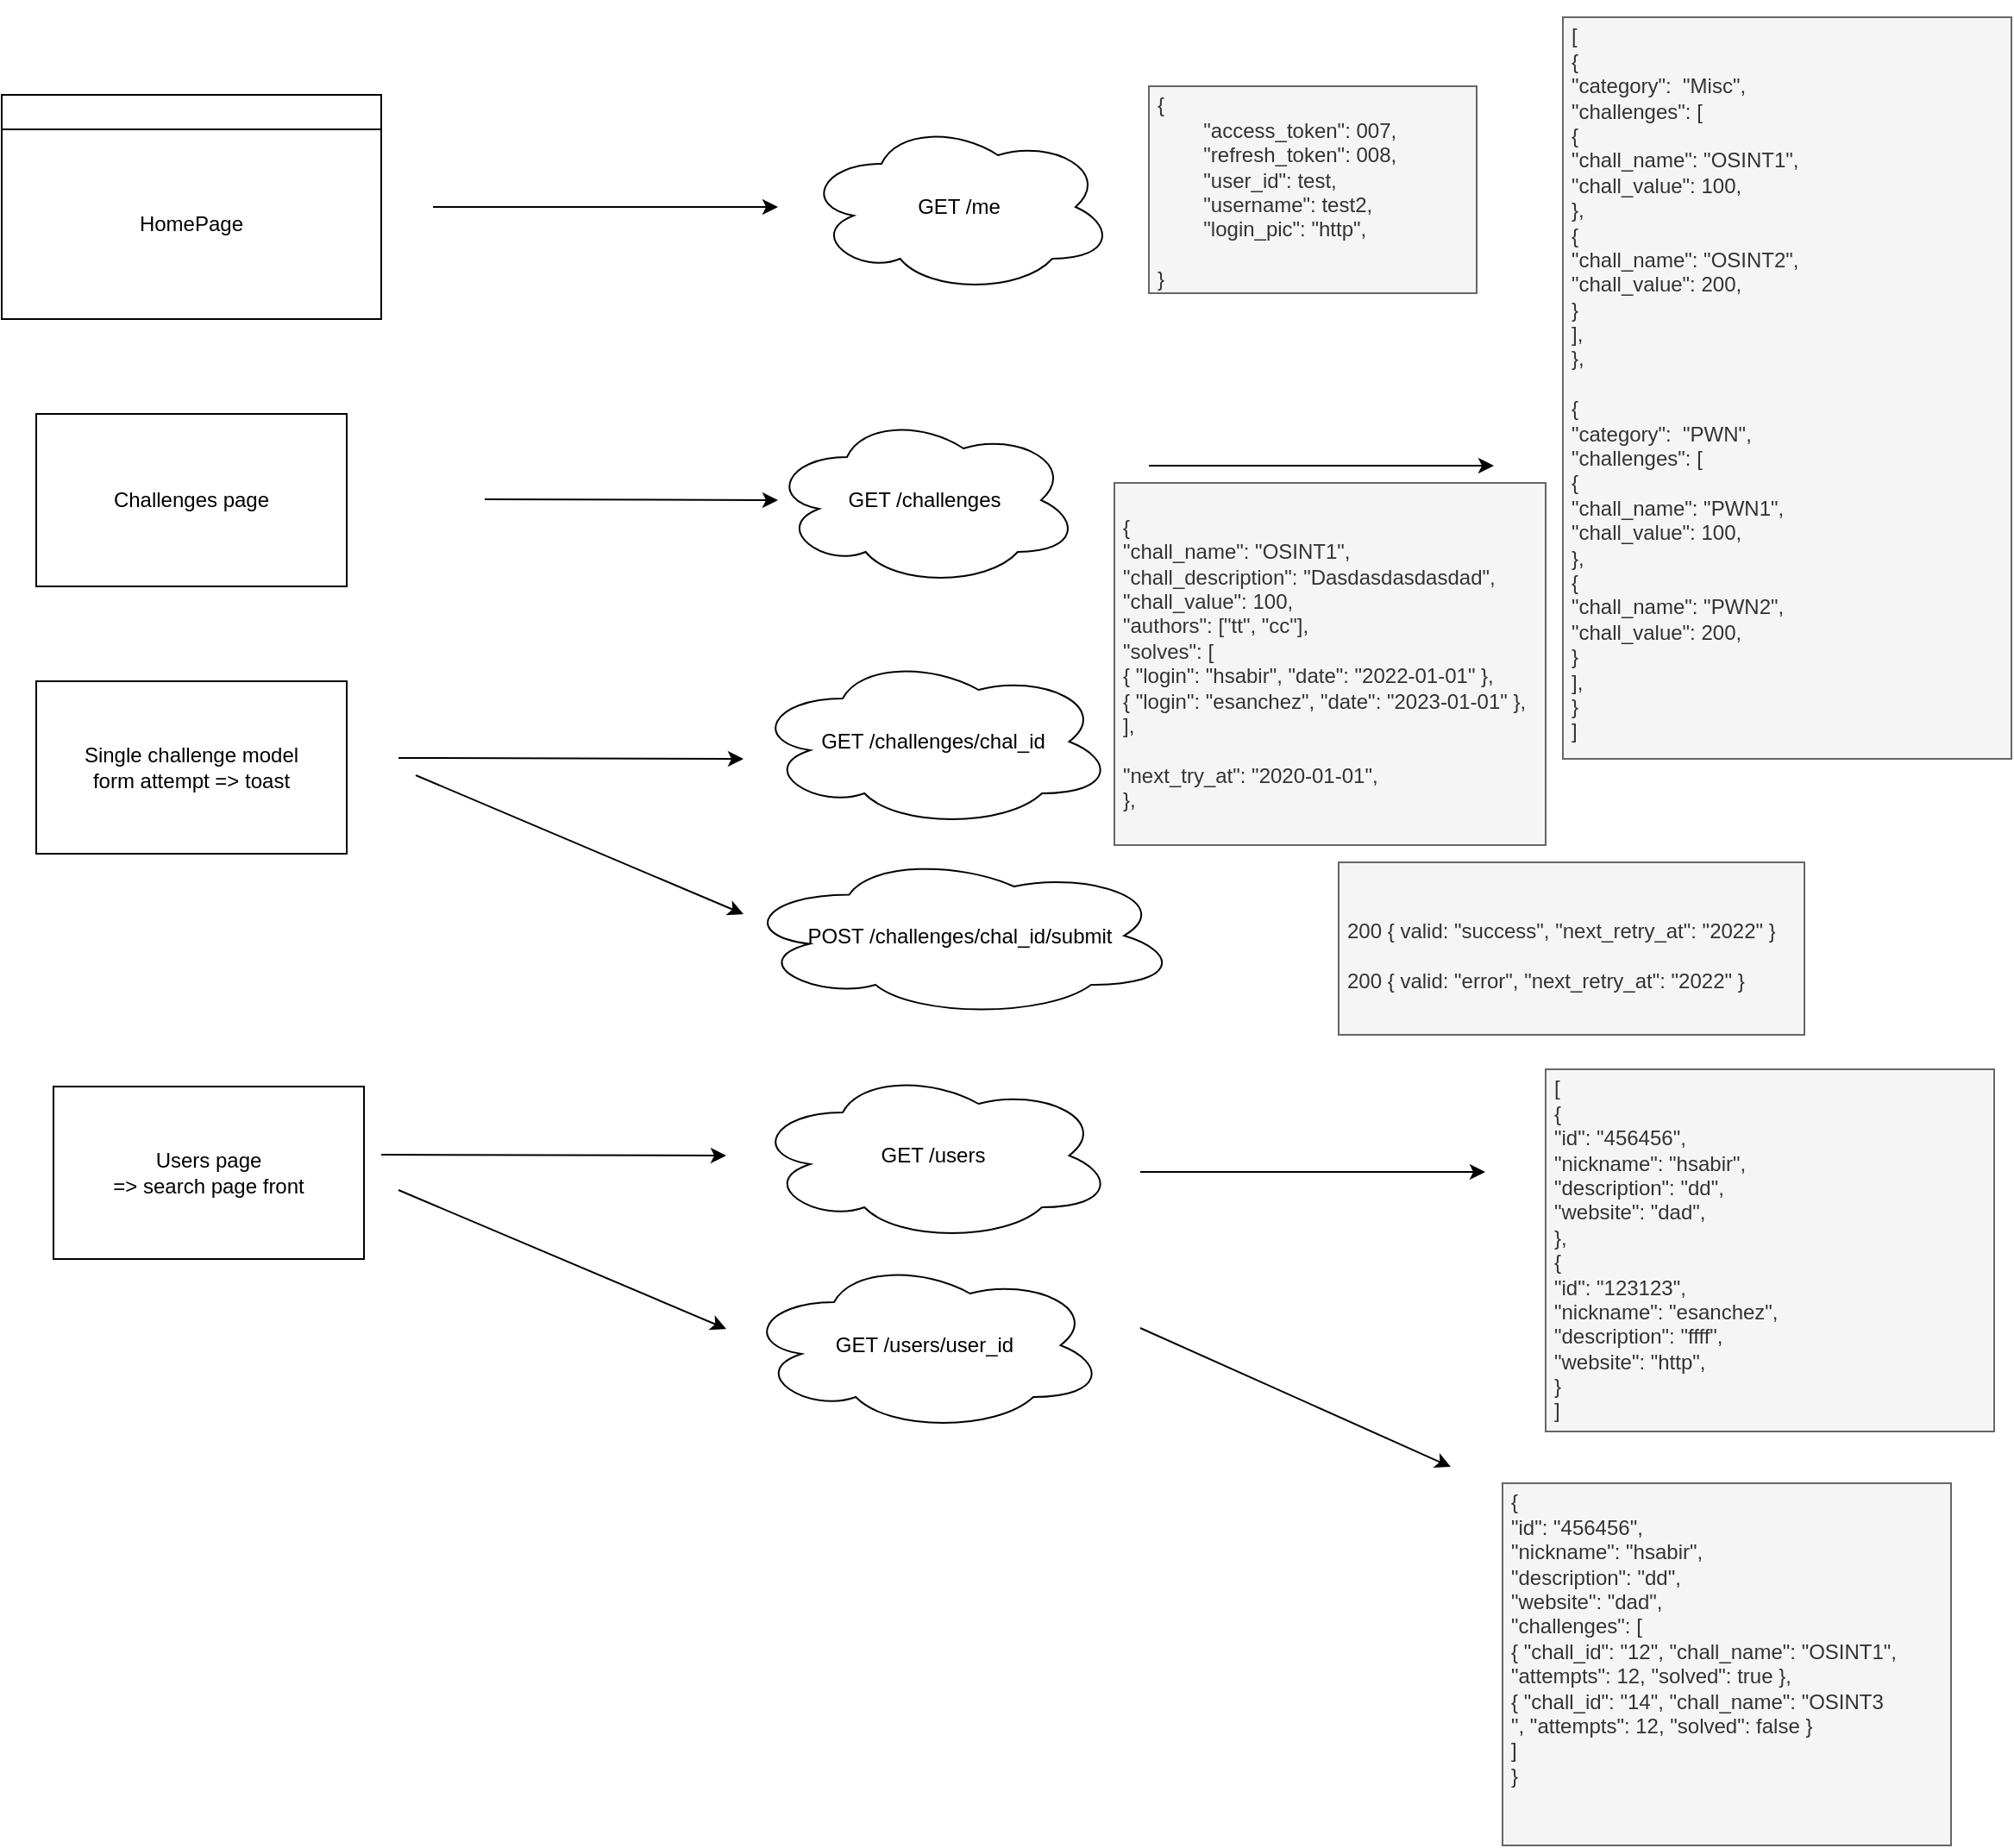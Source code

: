 <mxfile version="22.1.16" type="github">
  <diagram name="Page-1" id="G05O5_YYgxqbt6i5roDU">
    <mxGraphModel dx="1449" dy="1055" grid="1" gridSize="10" guides="1" tooltips="1" connect="1" arrows="1" fold="1" page="1" pageScale="1" pageWidth="827" pageHeight="1169" math="0" shadow="0">
      <root>
        <mxCell id="0" />
        <mxCell id="1" parent="0" />
        <mxCell id="OtI3DSjAlYHmoeJ0P0GL-44" value="&lt;div&gt;HomePage&lt;/div&gt;" style="rounded=0;whiteSpace=wrap;html=1;" vertex="1" parent="1">
          <mxGeometry x="70" y="75" width="220" height="110" as="geometry" />
        </mxCell>
        <mxCell id="OtI3DSjAlYHmoeJ0P0GL-45" value="" style="rounded=0;whiteSpace=wrap;html=1;" vertex="1" parent="1">
          <mxGeometry x="70" y="55" width="220" height="20" as="geometry" />
        </mxCell>
        <mxCell id="OtI3DSjAlYHmoeJ0P0GL-46" value="" style="endArrow=classic;html=1;rounded=0;" edge="1" parent="1">
          <mxGeometry width="50" height="50" relative="1" as="geometry">
            <mxPoint x="320" y="120" as="sourcePoint" />
            <mxPoint x="520" y="120" as="targetPoint" />
          </mxGeometry>
        </mxCell>
        <mxCell id="OtI3DSjAlYHmoeJ0P0GL-47" value="&lt;div&gt;GET /me&lt;/div&gt;" style="ellipse;shape=cloud;whiteSpace=wrap;html=1;" vertex="1" parent="1">
          <mxGeometry x="535" y="70" width="180" height="100" as="geometry" />
        </mxCell>
        <mxCell id="OtI3DSjAlYHmoeJ0P0GL-48" value="&lt;div&gt;&lt;br&gt;&lt;/div&gt;&lt;div&gt;{&lt;/div&gt;&lt;div&gt;&lt;span style=&quot;white-space: pre;&quot;&gt;&#x9;&lt;/span&gt;&quot;access_token&quot;: 007,&lt;/div&gt;&lt;div&gt;&lt;span style=&quot;white-space: pre;&quot;&gt;&#x9;&lt;/span&gt;&quot;refresh_token&quot;: 008,&lt;/div&gt;&lt;div&gt;&lt;span style=&quot;white-space: pre;&quot;&gt;&#x9;&lt;/span&gt;&quot;user_id&quot;: test,&lt;/div&gt;&lt;div&gt;&lt;span style=&quot;white-space: pre;&quot;&gt;&#x9;&lt;/span&gt;&quot;username&quot;: test2,&lt;br&gt;&lt;/div&gt;&lt;div&gt;&lt;span style=&quot;white-space: pre;&quot;&gt;&#x9;&lt;/span&gt;&quot;login_pic&quot;: &quot;http&quot;,&lt;/div&gt;&lt;div&gt;&lt;span style=&quot;white-space: pre;&quot;&gt;&#x9;&lt;/span&gt;&lt;br&gt;&lt;/div&gt;&lt;div&gt;}&lt;/div&gt;" style="text;html=1;spacing=5;spacingTop=-20;whiteSpace=wrap;overflow=hidden;rounded=0;fillColor=#f5f5f5;fontColor=#333333;strokeColor=#666666;" vertex="1" parent="1">
          <mxGeometry x="735" y="50" width="190" height="120" as="geometry" />
        </mxCell>
        <mxCell id="OtI3DSjAlYHmoeJ0P0GL-49" value="Challenges page" style="rounded=0;whiteSpace=wrap;html=1;" vertex="1" parent="1">
          <mxGeometry x="90" y="240" width="180" height="100" as="geometry" />
        </mxCell>
        <mxCell id="OtI3DSjAlYHmoeJ0P0GL-50" value="" style="endArrow=classic;html=1;rounded=0;" edge="1" parent="1">
          <mxGeometry width="50" height="50" relative="1" as="geometry">
            <mxPoint x="350" y="289.5" as="sourcePoint" />
            <mxPoint x="520" y="290" as="targetPoint" />
          </mxGeometry>
        </mxCell>
        <mxCell id="OtI3DSjAlYHmoeJ0P0GL-51" value="&lt;div&gt;GET /challenges&lt;/div&gt;" style="ellipse;shape=cloud;whiteSpace=wrap;html=1;" vertex="1" parent="1">
          <mxGeometry x="515" y="240" width="180" height="100" as="geometry" />
        </mxCell>
        <mxCell id="OtI3DSjAlYHmoeJ0P0GL-52" value="&lt;div&gt;&lt;br&gt;&lt;/div&gt;&lt;div&gt;[&lt;/div&gt;&lt;div&gt;&lt;span style=&quot;&quot;&gt;&#x9;&lt;/span&gt;{&lt;/div&gt;&lt;div&gt;&lt;span style=&quot;&quot;&gt;&#x9;&lt;/span&gt;&lt;span style=&quot;&quot;&gt;&#x9;&lt;/span&gt;&quot;category&quot;:&amp;nbsp; &quot;Misc&quot;,&lt;/div&gt;&lt;div&gt;&lt;span style=&quot;&quot;&gt;&#x9;&lt;/span&gt;&lt;span style=&quot;&quot;&gt;&#x9;&quot;challenges&quot;: [&lt;/span&gt;&lt;/div&gt;&lt;div&gt;&lt;span style=&quot;&quot;&gt;&lt;span style=&quot;&quot;&gt;&#x9;&lt;/span&gt;&lt;span style=&quot;&quot;&gt;&#x9;&lt;/span&gt;&#x9;&lt;/span&gt;{&lt;div&gt;&lt;span style=&quot;&quot;&gt;&#x9;&lt;/span&gt;&quot;chall_name&quot;: &quot;OSINT1&quot;,&lt;/div&gt;&lt;div&gt;&lt;span style=&quot;&quot;&gt;&#x9;&lt;/span&gt;&quot;chall_value&quot;: 100,&lt;br&gt;&lt;/div&gt;&lt;div&gt;},&lt;/div&gt;&lt;div&gt;{&lt;div&gt;&lt;span style=&quot;&quot;&gt;&#x9;&lt;/span&gt;&quot;chall_name&quot;: &quot;OSINT2&quot;,&lt;/div&gt;&lt;div&gt;&lt;span style=&quot;&quot;&gt;&#x9;&lt;/span&gt;&quot;chall_value&quot;: 200,&lt;br&gt;&lt;/div&gt;&lt;div&gt;}&lt;/div&gt;&lt;div&gt;],&lt;br&gt;&lt;/div&gt;&lt;/div&gt;&lt;/div&gt;&lt;div&gt;},&lt;/div&gt;&lt;div&gt;&lt;br&gt;&lt;/div&gt;&lt;div&gt;{&lt;div&gt;&#x9;&lt;span style=&quot;&quot;&gt;&#x9;&lt;/span&gt;&quot;category&quot;:&amp;nbsp; &quot;PWN&quot;,&lt;/div&gt;&lt;div&gt;&lt;span style=&quot;&quot;&gt;&#x9;&lt;/span&gt;&lt;span style=&quot;&quot;&gt;&#x9;&quot;challenges&quot;: [&lt;/span&gt;&lt;/div&gt;&lt;div&gt;&lt;span style=&quot;&quot;&gt;&lt;span style=&quot;&quot;&gt;&#x9;&lt;/span&gt;&lt;span style=&quot;&quot;&gt;&#x9;&lt;/span&gt;&#x9;&lt;/span&gt;{&lt;div&gt;&lt;span style=&quot;&quot;&gt;&#x9;&lt;/span&gt;&quot;chall_name&quot;: &quot;PWN1&quot;,&lt;/div&gt;&lt;div&gt;&lt;span style=&quot;&quot;&gt;&#x9;&lt;/span&gt;&quot;chall_value&quot;: 100,&lt;br&gt;&lt;/div&gt;&lt;div&gt;},&lt;/div&gt;&lt;div&gt;{&lt;div&gt;&lt;span style=&quot;&quot;&gt;&#x9;&lt;/span&gt;&quot;chall_name&quot;: &quot;PWN2&quot;,&lt;/div&gt;&lt;div&gt;&lt;span style=&quot;&quot;&gt;&#x9;&lt;/span&gt;&quot;chall_value&quot;: 200,&lt;br&gt;&lt;/div&gt;&lt;div&gt;}&lt;/div&gt;&lt;div&gt;],&lt;br&gt;&lt;/div&gt;&lt;/div&gt;&lt;/div&gt;&lt;div&gt;}&lt;/div&gt;&lt;div&gt;]&lt;br&gt;&lt;/div&gt;&lt;/div&gt;" style="text;html=1;strokeColor=#666666;fillColor=#f5f5f5;spacing=5;spacingTop=-20;whiteSpace=wrap;overflow=hidden;rounded=0;fontColor=#333333;" vertex="1" parent="1">
          <mxGeometry x="975" y="10" width="260" height="430" as="geometry" />
        </mxCell>
        <mxCell id="OtI3DSjAlYHmoeJ0P0GL-53" value="&lt;div&gt;Single challenge model&lt;/div&gt;&lt;div&gt;form attempt =&amp;gt; toast&lt;br&gt;&lt;/div&gt;" style="rounded=0;whiteSpace=wrap;html=1;" vertex="1" parent="1">
          <mxGeometry x="90" y="395" width="180" height="100" as="geometry" />
        </mxCell>
        <mxCell id="OtI3DSjAlYHmoeJ0P0GL-54" value="&lt;div&gt;GET /challenges/chal_id&lt;/div&gt;" style="ellipse;shape=cloud;whiteSpace=wrap;html=1;" vertex="1" parent="1">
          <mxGeometry x="505" y="380" width="210" height="100" as="geometry" />
        </mxCell>
        <mxCell id="OtI3DSjAlYHmoeJ0P0GL-55" value="&lt;div&gt;POST /challenges/chal_id/submit&lt;/div&gt;" style="ellipse;shape=cloud;whiteSpace=wrap;html=1;" vertex="1" parent="1">
          <mxGeometry x="497.5" y="495" width="255" height="95" as="geometry" />
        </mxCell>
        <mxCell id="OtI3DSjAlYHmoeJ0P0GL-56" value="" style="endArrow=classic;html=1;rounded=0;" edge="1" parent="1">
          <mxGeometry width="50" height="50" relative="1" as="geometry">
            <mxPoint x="300" y="439.5" as="sourcePoint" />
            <mxPoint x="500" y="440" as="targetPoint" />
          </mxGeometry>
        </mxCell>
        <mxCell id="OtI3DSjAlYHmoeJ0P0GL-57" value="" style="endArrow=classic;html=1;rounded=0;" edge="1" parent="1">
          <mxGeometry width="50" height="50" relative="1" as="geometry">
            <mxPoint x="310" y="449.5" as="sourcePoint" />
            <mxPoint x="500" y="530" as="targetPoint" />
          </mxGeometry>
        </mxCell>
        <mxCell id="OtI3DSjAlYHmoeJ0P0GL-58" value="" style="endArrow=classic;html=1;rounded=0;" edge="1" parent="1">
          <mxGeometry width="50" height="50" relative="1" as="geometry">
            <mxPoint x="735" y="270" as="sourcePoint" />
            <mxPoint x="935" y="270" as="targetPoint" />
          </mxGeometry>
        </mxCell>
        <mxCell id="OtI3DSjAlYHmoeJ0P0GL-59" value="&lt;div&gt;&lt;br&gt;&lt;/div&gt;&lt;div&gt;&lt;br&gt;&lt;/div&gt;&lt;div&gt;&lt;span style=&quot;&quot;&gt;&lt;span style=&quot;&quot;&gt;&#x9;&lt;/span&gt;&lt;span style=&quot;&quot;&gt;&#x9;&lt;/span&gt;&#x9;&lt;/span&gt;{&lt;div&gt;&lt;span style=&quot;&quot;&gt;&#x9;&lt;/span&gt;&quot;chall_name&quot;: &quot;OSINT1&quot;,&lt;/div&gt;&lt;div&gt;&quot;chall_description&quot;: &quot;Dasdasdasdasdad&quot;,&lt;br&gt;&lt;/div&gt;&lt;div&gt;&lt;span style=&quot;&quot;&gt;&#x9;&lt;/span&gt;&quot;chall_value&quot;: 100,&lt;/div&gt;&lt;div&gt;&quot;authors&quot;: [&quot;tt&quot;, &quot;cc&quot;],&lt;br&gt;&lt;/div&gt;&lt;div&gt;&quot;solves&quot;: [&lt;/div&gt;&lt;div&gt;&#x9;{ &quot;login&quot;: &quot;hsabir&quot;, &quot;date&quot;: &quot;2022-01-01&quot; },&lt;/div&gt;&lt;div&gt;&#x9;{ &quot;login&quot;: &quot;esanchez&quot;, &quot;date&quot;: &quot;2023-01-01&quot; },&lt;/div&gt;&lt;div&gt;],&lt;/div&gt;&lt;div&gt;&lt;br&gt;&lt;/div&gt;&lt;div&gt;&quot;next_try_at&quot;: &quot;2020-01-01&quot;,&lt;br&gt;&lt;/div&gt;&lt;div&gt;},&lt;/div&gt;&lt;/div&gt;" style="text;html=1;strokeColor=#666666;fillColor=#f5f5f5;spacing=5;spacingTop=-20;whiteSpace=wrap;overflow=hidden;rounded=0;fontColor=#333333;" vertex="1" parent="1">
          <mxGeometry x="715" y="280" width="250" height="210" as="geometry" />
        </mxCell>
        <mxCell id="OtI3DSjAlYHmoeJ0P0GL-60" value="&lt;div&gt;&lt;br&gt;&lt;/div&gt;&lt;div&gt;&lt;br&gt;&lt;/div&gt;&lt;div&gt;&lt;br&gt;&lt;/div&gt;&lt;div&gt;&lt;div&gt;200 { valid: &quot;success&quot;, &quot;next_retry_at&quot;: &quot;2022&quot; }&lt;/div&gt;&lt;div&gt;&lt;br&gt;&lt;/div&gt;&lt;div&gt;&lt;div&gt;200 { valid: &quot;error&quot;, &quot;next_retry_at&quot;: &quot;2022&quot; }&lt;/div&gt;&lt;/div&gt;&lt;/div&gt;&lt;div&gt;&lt;br&gt;&lt;/div&gt;&lt;div&gt;&lt;br&gt;&lt;/div&gt;" style="text;html=1;strokeColor=#666666;fillColor=#f5f5f5;spacing=5;spacingTop=-20;whiteSpace=wrap;overflow=hidden;rounded=0;fontColor=#333333;" vertex="1" parent="1">
          <mxGeometry x="845" y="500" width="270" height="100" as="geometry" />
        </mxCell>
        <mxCell id="OtI3DSjAlYHmoeJ0P0GL-61" value="&lt;div&gt;Users page&lt;/div&gt;&lt;div&gt;=&amp;gt; search page front&lt;br&gt;&lt;/div&gt;" style="rounded=0;whiteSpace=wrap;html=1;" vertex="1" parent="1">
          <mxGeometry x="100" y="630" width="180" height="100" as="geometry" />
        </mxCell>
        <mxCell id="OtI3DSjAlYHmoeJ0P0GL-62" value="&lt;div&gt;GET /users&lt;/div&gt;" style="ellipse;shape=cloud;whiteSpace=wrap;html=1;" vertex="1" parent="1">
          <mxGeometry x="505" y="620" width="210" height="100" as="geometry" />
        </mxCell>
        <mxCell id="OtI3DSjAlYHmoeJ0P0GL-63" value="" style="endArrow=classic;html=1;rounded=0;" edge="1" parent="1">
          <mxGeometry width="50" height="50" relative="1" as="geometry">
            <mxPoint x="290" y="669.5" as="sourcePoint" />
            <mxPoint x="490" y="670" as="targetPoint" />
          </mxGeometry>
        </mxCell>
        <mxCell id="OtI3DSjAlYHmoeJ0P0GL-64" value="&lt;div&gt;&lt;br&gt;&lt;/div&gt;&lt;div&gt;[&lt;/div&gt;&lt;div&gt;&lt;span style=&quot;&quot;&gt;&lt;span style=&quot;&quot;&gt;&#x9;&lt;/span&gt;&lt;span style=&quot;&quot;&gt;&#x9;&lt;/span&gt;&#x9;&lt;/span&gt;{&lt;div&gt;&lt;span style=&quot;&quot;&gt;&#x9;&lt;/span&gt;&quot;id&quot;: &quot;456456&quot;,&lt;/div&gt;&lt;div&gt;&lt;span style=&quot;&quot;&gt;&#x9;&lt;/span&gt;&quot;nickname&quot;: &quot;hsabir&quot;,&lt;/div&gt;&lt;div&gt;&quot;description&quot;: &quot;dd&quot;,&lt;/div&gt;&lt;div&gt;&quot;website&quot;: &quot;dad&quot;,&lt;br&gt;&lt;/div&gt;&lt;div&gt;},&lt;/div&gt;&lt;div&gt;{&lt;/div&gt;&lt;div&gt;&quot;id&quot;: &quot;123123&quot;,&lt;div&gt;&#x9;&quot;nickname&quot;: &quot;esanchez&quot;,&lt;/div&gt;&lt;div&gt;&quot;description&quot;: &quot;ffff&quot;,&lt;/div&gt;&quot;website&quot;: &quot;http&quot;,&lt;div&gt;}&lt;/div&gt;&lt;div&gt;]&lt;br&gt;&lt;/div&gt;&lt;/div&gt;&lt;/div&gt;" style="text;html=1;strokeColor=#666666;fillColor=#f5f5f5;spacing=5;spacingTop=-20;whiteSpace=wrap;overflow=hidden;rounded=0;fontColor=#333333;" vertex="1" parent="1">
          <mxGeometry x="965" y="620" width="260" height="210" as="geometry" />
        </mxCell>
        <mxCell id="OtI3DSjAlYHmoeJ0P0GL-65" value="&lt;div&gt;GET /users/user_id&lt;/div&gt;" style="ellipse;shape=cloud;whiteSpace=wrap;html=1;" vertex="1" parent="1">
          <mxGeometry x="500" y="730" width="210" height="100" as="geometry" />
        </mxCell>
        <mxCell id="OtI3DSjAlYHmoeJ0P0GL-66" value="" style="endArrow=classic;html=1;rounded=0;" edge="1" parent="1">
          <mxGeometry width="50" height="50" relative="1" as="geometry">
            <mxPoint x="300" y="690" as="sourcePoint" />
            <mxPoint x="490" y="770.5" as="targetPoint" />
          </mxGeometry>
        </mxCell>
        <mxCell id="OtI3DSjAlYHmoeJ0P0GL-67" value="&lt;div&gt;&lt;br&gt;&lt;/div&gt;&lt;div&gt;{&lt;div&gt;&lt;span style=&quot;&quot;&gt;&#x9;&lt;/span&gt;&quot;id&quot;: &quot;456456&quot;,&lt;/div&gt;&lt;div&gt;&lt;span style=&quot;&quot;&gt;&#x9;&lt;/span&gt;&quot;nickname&quot;: &quot;hsabir&quot;,&lt;/div&gt;&lt;div&gt;&quot;description&quot;: &quot;dd&quot;,&lt;/div&gt;&lt;div&gt;&quot;website&quot;: &quot;dad&quot;,&lt;/div&gt;&lt;div&gt;&quot;challenges&quot;: [&lt;/div&gt;&lt;div&gt;{ &quot;chall_id&quot;: &quot;12&quot;, &quot;chall_name&quot;: &quot;OSINT1&quot;, &quot;attempts&quot;: 12, &quot;solved&quot;: true },&lt;/div&gt;&lt;div&gt;{ &quot;chall_id&quot;: &quot;14&quot;, &quot;chall_name&quot;: &quot;OSINT3&lt;/div&gt;&lt;div&gt;&quot;, &quot;attempts&quot;: 12, &quot;solved&quot;: false }&lt;/div&gt;&lt;div&gt;]&lt;br&gt;&lt;/div&gt;&lt;div&gt;}&lt;/div&gt;&lt;/div&gt;" style="text;html=1;strokeColor=#666666;fillColor=#f5f5f5;spacing=5;spacingTop=-20;whiteSpace=wrap;overflow=hidden;rounded=0;fontColor=#333333;" vertex="1" parent="1">
          <mxGeometry x="940" y="860" width="260" height="210" as="geometry" />
        </mxCell>
        <mxCell id="OtI3DSjAlYHmoeJ0P0GL-68" value="" style="endArrow=classic;html=1;rounded=0;" edge="1" parent="1">
          <mxGeometry width="50" height="50" relative="1" as="geometry">
            <mxPoint x="730" y="679.5" as="sourcePoint" />
            <mxPoint x="930" y="679.5" as="targetPoint" />
          </mxGeometry>
        </mxCell>
        <mxCell id="OtI3DSjAlYHmoeJ0P0GL-69" value="" style="endArrow=classic;html=1;rounded=0;" edge="1" parent="1">
          <mxGeometry width="50" height="50" relative="1" as="geometry">
            <mxPoint x="730" y="770" as="sourcePoint" />
            <mxPoint x="910" y="850.5" as="targetPoint" />
          </mxGeometry>
        </mxCell>
      </root>
    </mxGraphModel>
  </diagram>
</mxfile>
